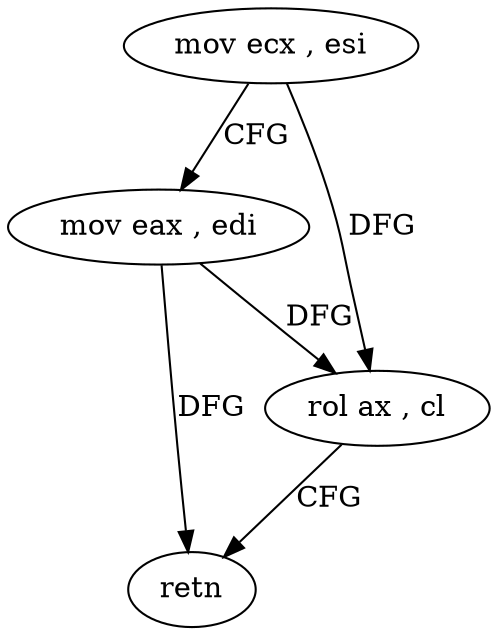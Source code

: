 digraph "func" {
"4234240" [label = "mov ecx , esi" ]
"4234242" [label = "mov eax , edi" ]
"4234244" [label = "rol ax , cl" ]
"4234247" [label = "retn" ]
"4234240" -> "4234242" [ label = "CFG" ]
"4234240" -> "4234244" [ label = "DFG" ]
"4234242" -> "4234244" [ label = "DFG" ]
"4234242" -> "4234247" [ label = "DFG" ]
"4234244" -> "4234247" [ label = "CFG" ]
}
